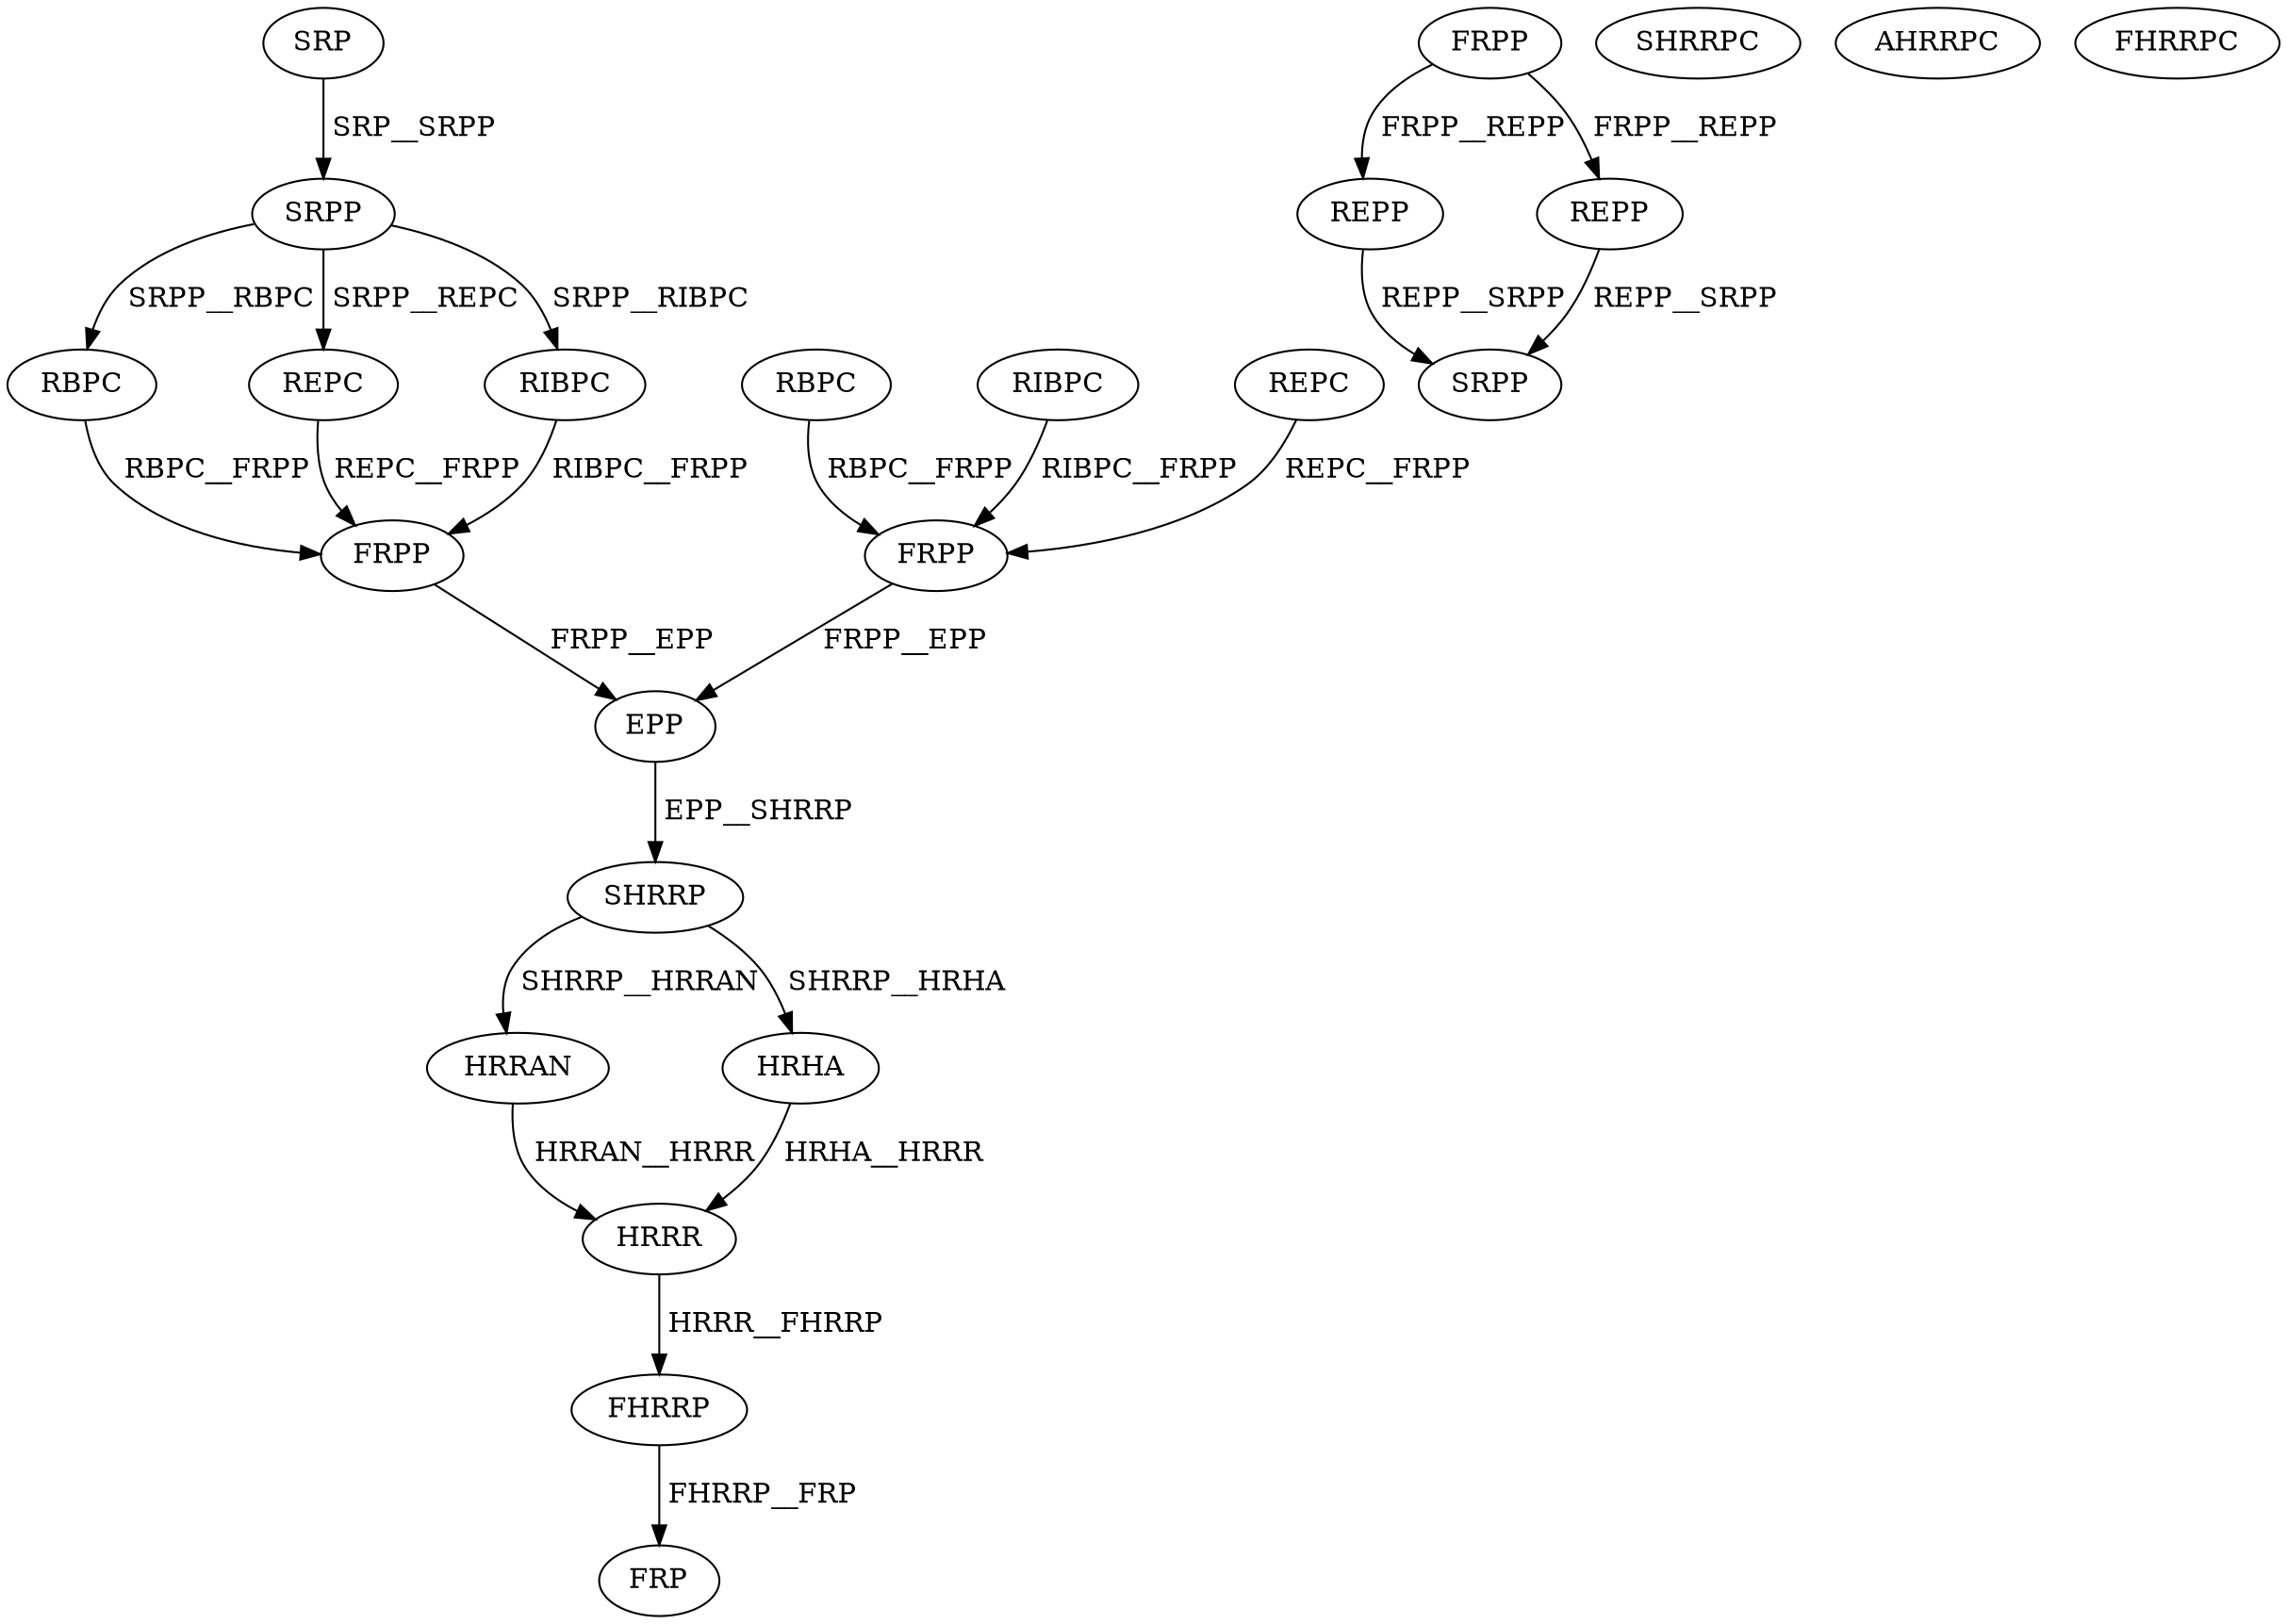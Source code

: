 digraph G { 
1 [label="SRP",color=black,fontcolor=black];
2 [label="FRPP",color=black,fontcolor=black];
3 [label="RBPC",color=black,fontcolor=black];
4 [label="RIBPC",color=black,fontcolor=black];
5 [label="REPC",color=black,fontcolor=black];
6 [label="SRPP",color=black,fontcolor=black];
7 [label="REPP",color=black,fontcolor=black];
8 [label="REPP",color=black,fontcolor=black];
9 [label="FRPP",color=black,fontcolor=black];
10 [label="RBPC",color=black,fontcolor=black];
11 [label="REPC",color=black,fontcolor=black];
12 [label="RIBPC",color=black,fontcolor=black];
13 [label="FRPP",color=black,fontcolor=black];
14 [label="SRPP",color=black,fontcolor=black];
15 [label="EPP",color=black,fontcolor=black];
16 [label="SHRRP",color=black,fontcolor=black];
17 [label="HRRAN",color=black,fontcolor=black];
18 [label="HRHA",color=black,fontcolor=black];
19 [label="SHRRPC",color=black,fontcolor=black];
20 [label="AHRRPC",color=black,fontcolor=black];
21 [label="FHRRPC",color=black,fontcolor=black];
22 [label="HRRR",color=black,fontcolor=black];
23 [label="FHRRP",color=black,fontcolor=black];
24 [label="FRP",color=black,fontcolor=black];
1->6[label=" SRP__SRPP",color=black,fontcolor=black];
2->7[label=" FRPP__REPP",color=black,fontcolor=black];
2->8[label=" FRPP__REPP",color=black,fontcolor=black];
3->9[label=" RBPC__FRPP",color=black,fontcolor=black];
4->9[label=" RIBPC__FRPP",color=black,fontcolor=black];
5->9[label=" REPC__FRPP",color=black,fontcolor=black];
6->10[label=" SRPP__RBPC",color=black,fontcolor=black];
6->11[label=" SRPP__REPC",color=black,fontcolor=black];
6->12[label=" SRPP__RIBPC",color=black,fontcolor=black];
7->14[label=" REPP__SRPP",color=black,fontcolor=black];
8->14[label=" REPP__SRPP",color=black,fontcolor=black];
9->15[label=" FRPP__EPP",color=black,fontcolor=black];
10->13[label=" RBPC__FRPP",color=black,fontcolor=black];
11->13[label=" REPC__FRPP",color=black,fontcolor=black];
12->13[label=" RIBPC__FRPP",color=black,fontcolor=black];
13->15[label=" FRPP__EPP",color=black,fontcolor=black];
15->16[label=" EPP__SHRRP",color=black,fontcolor=black];
16->17[label=" SHRRP__HRRAN",color=black,fontcolor=black];
16->18[label=" SHRRP__HRHA",color=black,fontcolor=black];
17->22[label=" HRRAN__HRRR",color=black,fontcolor=black];
18->22[label=" HRHA__HRRR",color=black,fontcolor=black];
22->23[label=" HRRR__FHRRP",color=black,fontcolor=black];
23->24[label=" FHRRP__FRP",color=black,fontcolor=black];
}
